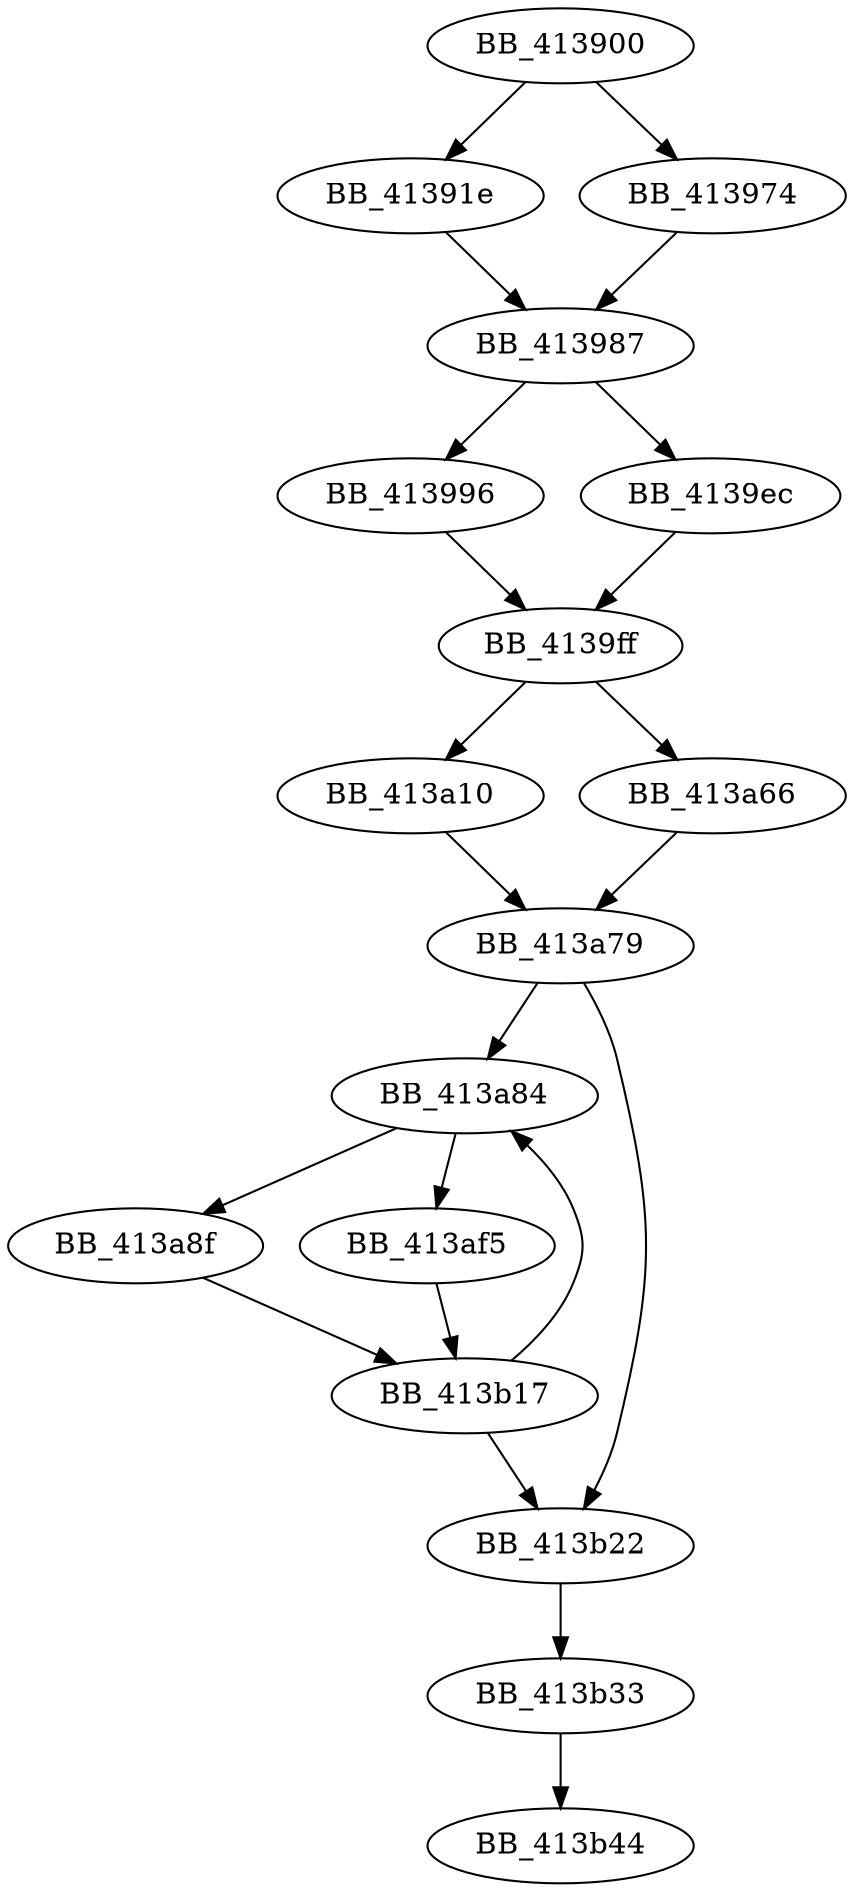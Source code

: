 DiGraph sub_413900{
BB_413900->BB_41391e
BB_413900->BB_413974
BB_41391e->BB_413987
BB_413974->BB_413987
BB_413987->BB_413996
BB_413987->BB_4139ec
BB_413996->BB_4139ff
BB_4139ec->BB_4139ff
BB_4139ff->BB_413a10
BB_4139ff->BB_413a66
BB_413a10->BB_413a79
BB_413a66->BB_413a79
BB_413a79->BB_413a84
BB_413a79->BB_413b22
BB_413a84->BB_413a8f
BB_413a84->BB_413af5
BB_413a8f->BB_413b17
BB_413af5->BB_413b17
BB_413b17->BB_413a84
BB_413b17->BB_413b22
BB_413b22->BB_413b33
BB_413b33->BB_413b44
}
